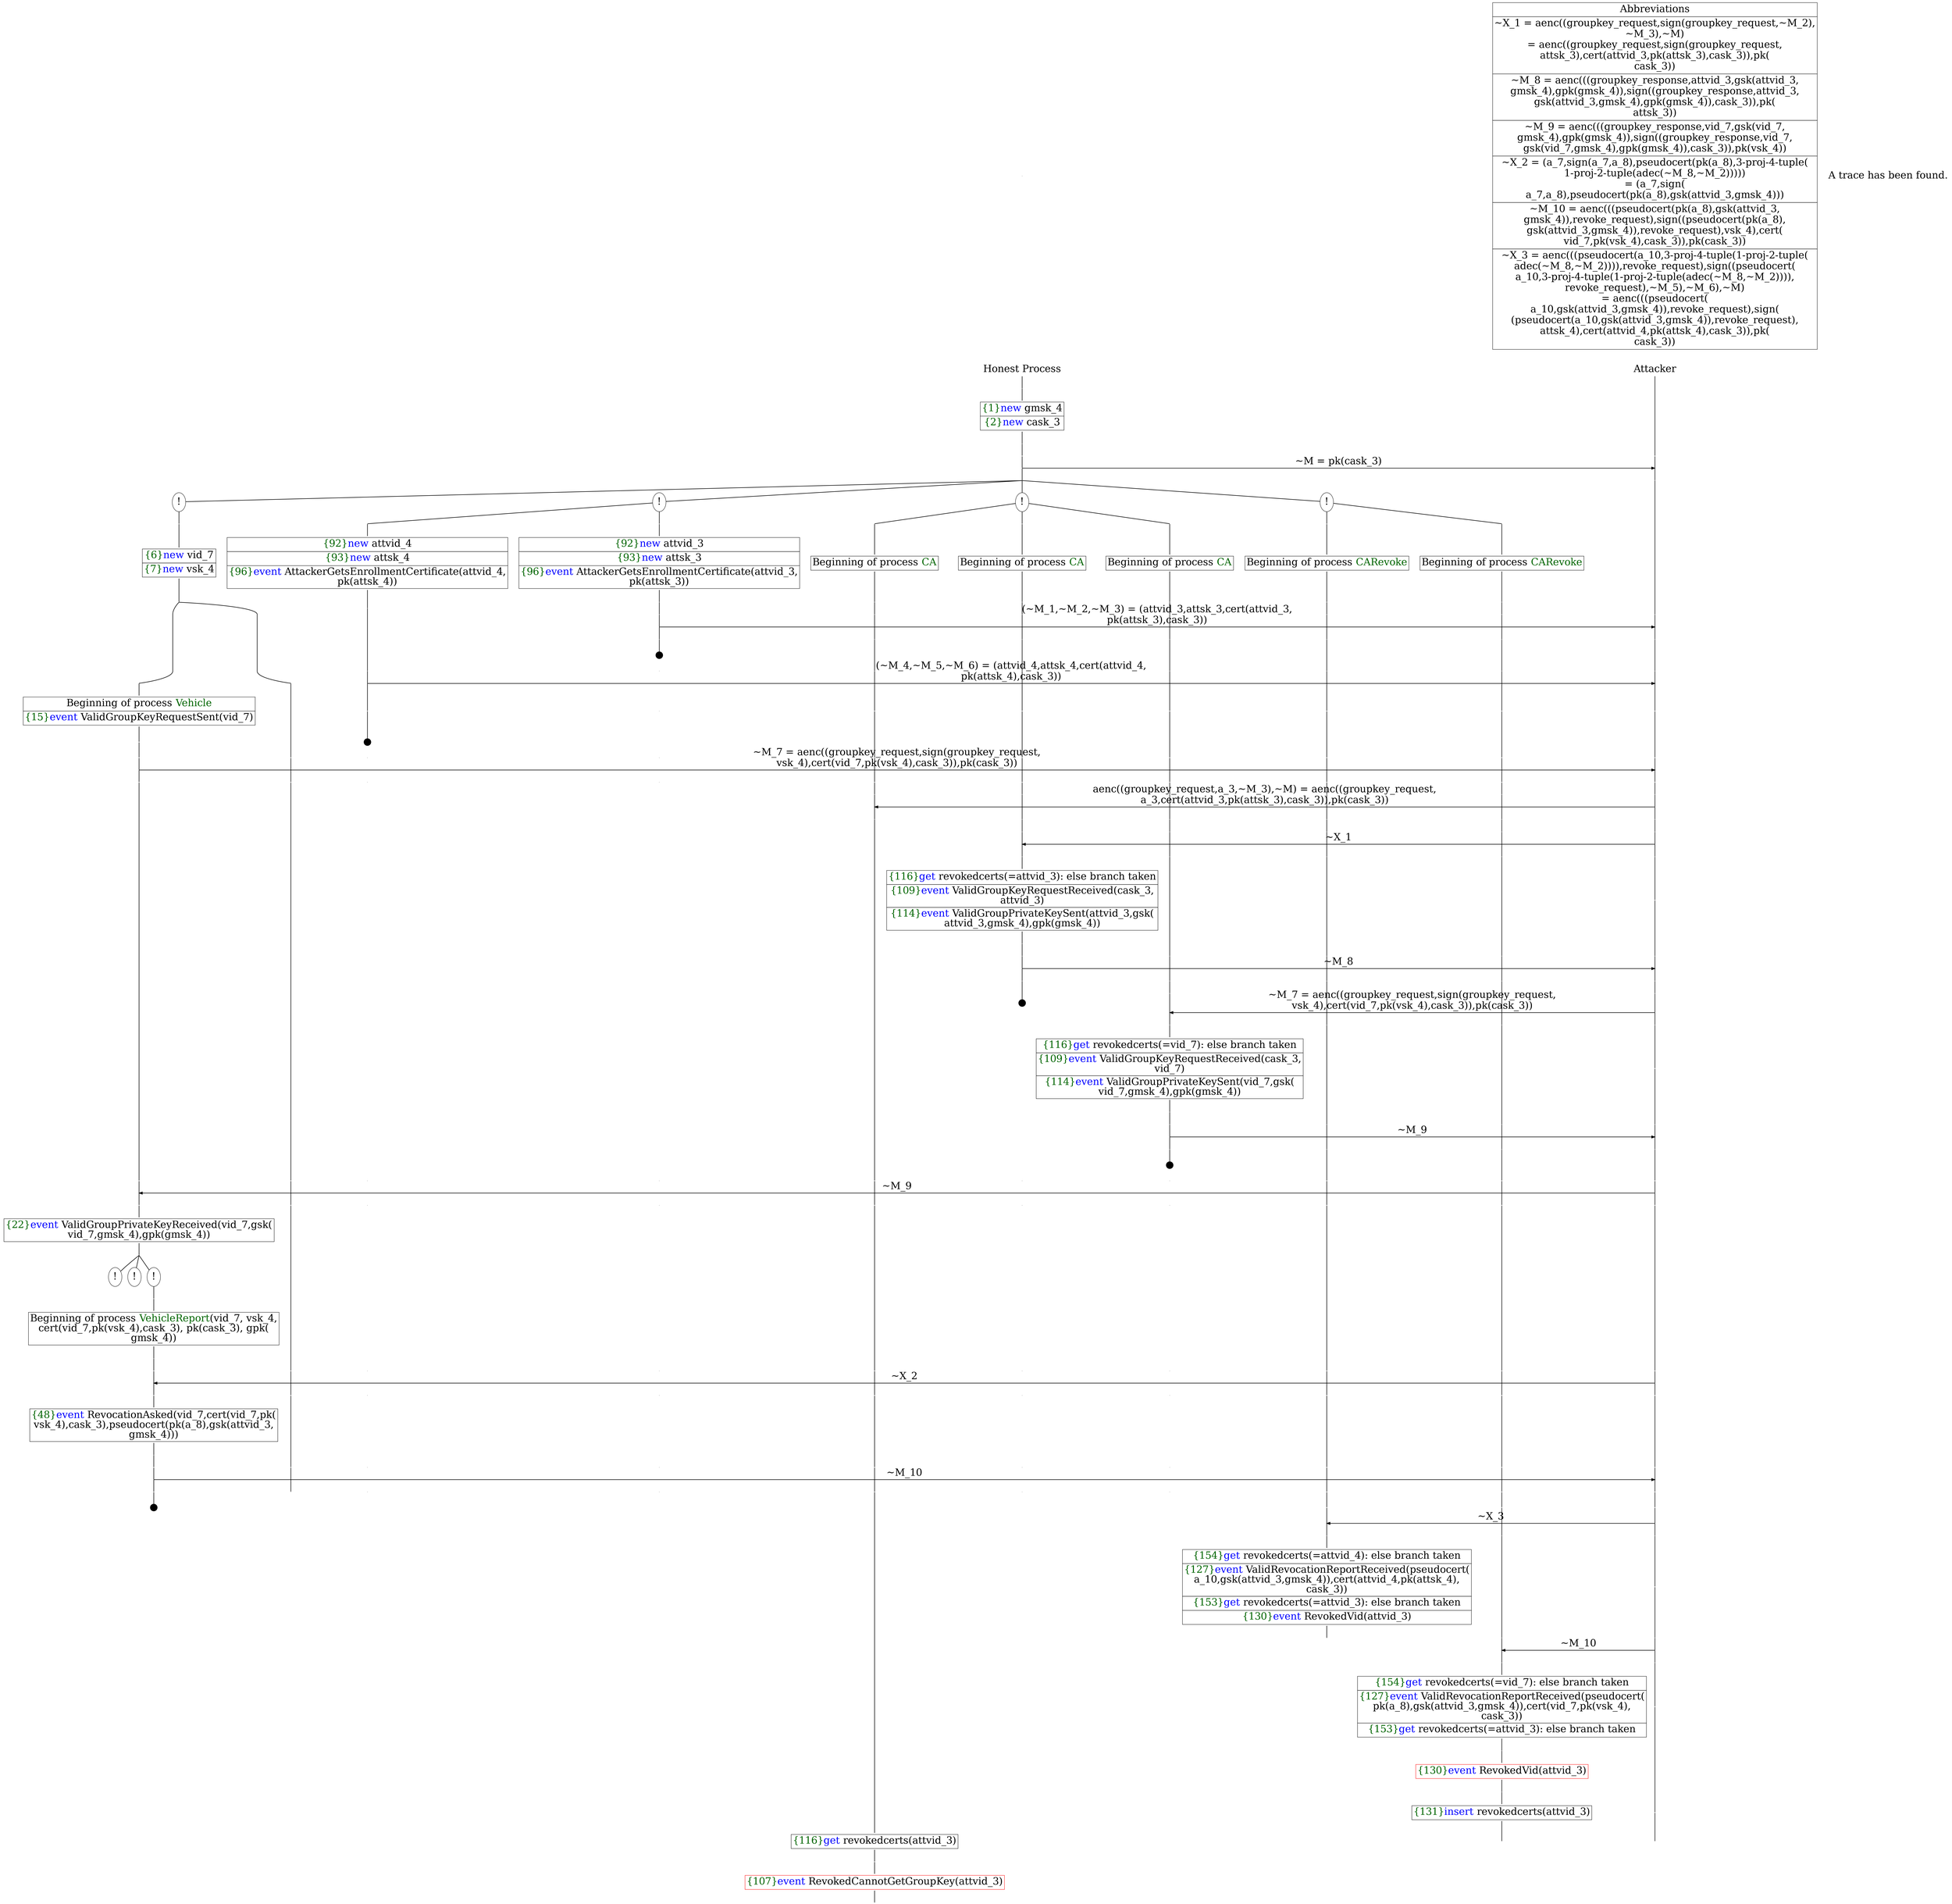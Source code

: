 digraph {
graph [ordering = out]
edge [arrowhead = none, penwidth = 1.6, fontsize = 30]
node [shape = point, width = 0, height = 0, fontsize = 30]
Trace<br/>
[label = <A trace has been found.<br/>
>, shape = plaintext]
P0__0 [label = "Honest Process", shape = plaintext]
P__0 [label = "Attacker", shape = plaintext]
Trace -> P0__0 [label = "", style = invisible, weight = 100]{rank = same; P0__0 P__0}
P0__0 -> P0__1 [label = <>, weight = 100]
P0__1 -> P0__2 [label = <>, weight = 100]
P0__2 [shape = plaintext, label = <<TABLE BORDER="0" CELLBORDER="1" CELLSPACING="0" CELLPADDING="4"> <TR><TD><FONT COLOR="darkgreen">{1}</FONT><FONT COLOR="blue">new </FONT>gmsk_4</TD></TR><TR><TD><FONT COLOR="darkgreen">{2}</FONT><FONT COLOR="blue">new </FONT>cask_3</TD></TR></TABLE>>]
P0__2 -> P0__3 [label = <>, weight = 100]
P0__3 -> P0__4 [label = <>, weight = 100]
P__0 -> P__1 [label = <>, weight = 100]
{rank = same; P__1 P0__4}
P0__4 -> P0__5 [label = <>, weight = 100]
P__1 -> P__2 [label = <>, weight = 100]
{rank = same; P__2 P0__5}
P0__5 -> P__2 [label = <~M = pk(cask_3)>, arrowhead = normal]
P0__5 -> P0__6 [label = <>, weight = 100]
P__2 -> P__3 [label = <>, weight = 100]
{rank = same; P__3 P0__6}
/*RPar */
P0__6 -> P0_3__6 [label = <>]
P0__6 -> P0_2__6 [label = <>]
P0__6 -> P0_1__6 [label = <>]
P0__6 -> P0_0__6 [label = <>]
P0__6 [label = "", fixedsize = false, width = 0, height = 0, shape = none]
{rank = same; P0_0__6 P0_1__6 P0_2__6 P0_3__6}
P0_0__6 [label = "!", shape = ellipse]
{rank = same; P0_0_1__6 P0_0_0__6}
P0_0_1__6 [label = "", fixedsize = false, width = 0, height = 0, shape = none]
P0_0__6 -> P0_0_1__6 [label = <>]
P0_0_0__6 [label = "", fixedsize = false, width = 0, height = 0, shape = none]
P0_0__6 -> P0_0_0__6 [label = <>]
P0_0_0__6 -> P0_0_0__7 [label = <>, weight = 100]
P0_0_0__7 [shape = plaintext, label = <<TABLE BORDER="0" CELLBORDER="1" CELLSPACING="0" CELLPADDING="4"> <TR><TD>Beginning of process <FONT COLOR="darkgreen">CARevoke</FONT></TD></TR></TABLE>>]
P0_0_0__7 -> P0_0_0__8 [label = <>, weight = 100]
P0_0_1__6 -> P0_0_1__7 [label = <>, weight = 100]
P0_0_1__7 [shape = plaintext, label = <<TABLE BORDER="0" CELLBORDER="1" CELLSPACING="0" CELLPADDING="4"> <TR><TD>Beginning of process <FONT COLOR="darkgreen">CARevoke</FONT></TD></TR></TABLE>>]
P0_0_1__7 -> P0_0_1__8 [label = <>, weight = 100]
P0_1__6 [label = "!", shape = ellipse]
{rank = same; P0_1_2__6 P0_1_1__6 P0_1_0__6}
P0_1_2__6 [label = "", fixedsize = false, width = 0, height = 0, shape = none]
P0_1__6 -> P0_1_2__6 [label = <>]
P0_1_1__6 [label = "", fixedsize = false, width = 0, height = 0, shape = none]
P0_1__6 -> P0_1_1__6 [label = <>]
P0_1_0__6 [label = "", fixedsize = false, width = 0, height = 0, shape = none]
P0_1__6 -> P0_1_0__6 [label = <>]
P0_1_0__6 -> P0_1_0__7 [label = <>, weight = 100]
P0_1_0__7 [shape = plaintext, label = <<TABLE BORDER="0" CELLBORDER="1" CELLSPACING="0" CELLPADDING="4"> <TR><TD>Beginning of process <FONT COLOR="darkgreen">CA</FONT></TD></TR></TABLE>>]
P0_1_0__7 -> P0_1_0__8 [label = <>, weight = 100]
P0_1_1__6 -> P0_1_1__7 [label = <>, weight = 100]
P0_1_1__7 [shape = plaintext, label = <<TABLE BORDER="0" CELLBORDER="1" CELLSPACING="0" CELLPADDING="4"> <TR><TD>Beginning of process <FONT COLOR="darkgreen">CA</FONT></TD></TR></TABLE>>]
P0_1_1__7 -> P0_1_1__8 [label = <>, weight = 100]
P0_1_2__6 -> P0_1_2__7 [label = <>, weight = 100]
P0_1_2__7 [shape = plaintext, label = <<TABLE BORDER="0" CELLBORDER="1" CELLSPACING="0" CELLPADDING="4"> <TR><TD>Beginning of process <FONT COLOR="darkgreen">CA</FONT></TD></TR></TABLE>>]
P0_1_2__7 -> P0_1_2__8 [label = <>, weight = 100]
P0_2__6 [label = "!", shape = ellipse]
{rank = same; P0_2_1__6 P0_2_0__6}
P0_2_1__6 [label = "", fixedsize = false, width = 0, height = 0, shape = none]
P0_2__6 -> P0_2_1__6 [label = <>]
P0_2_0__6 [label = "", fixedsize = false, width = 0, height = 0, shape = none]
P0_2__6 -> P0_2_0__6 [label = <>]
P0_2_0__6 -> P0_2_0__7 [label = <>, weight = 100]
P0_2_0__7 [shape = plaintext, label = <<TABLE BORDER="0" CELLBORDER="1" CELLSPACING="0" CELLPADDING="4"> <TR><TD><FONT COLOR="darkgreen">{92}</FONT><FONT COLOR="blue">new </FONT>attvid_3</TD></TR><TR><TD><FONT COLOR="darkgreen">{93}</FONT><FONT COLOR="blue">new </FONT>attsk_3</TD></TR><TR><TD><FONT COLOR="darkgreen">{96}</FONT><FONT COLOR="blue">event</FONT> AttackerGetsEnrollmentCertificate(attvid_3,<br/>
pk(attsk_3))</TD></TR></TABLE>>]
P0_2_0__7 -> P0_2_0__8 [label = <>, weight = 100]
P0_2_0__8 -> P0_2_0__9 [label = <>, weight = 100]
P0_1_2__8 -> P0_1_2__9 [label = <>, weight = 100]
P0_1_1__8 -> P0_1_1__9 [label = <>, weight = 100]
P0_1_0__8 -> P0_1_0__9 [label = <>, weight = 100]
P0_0_1__8 -> P0_0_1__9 [label = <>, weight = 100]
P0_0_0__8 -> P0_0_0__9 [label = <>, weight = 100]
P__3 -> P__4 [label = <>, weight = 100]
{rank = same; P__4 P0_0_0__9 P0_0_1__9 P0_1_0__9 P0_1_1__9 P0_1_2__9 P0_2_0__9}
P0_2_0__9 -> P0_2_0__10 [label = <>, weight = 100]
P__4 -> P__5 [label = <>, weight = 100]
{rank = same; P__5 P0_2_0__10}
P0_2_0__10 -> P__5 [label = <(~M_1,~M_2,~M_3) = (attvid_3,attsk_3,cert(attvid_3,<br/>
pk(attsk_3),cask_3))>, arrowhead = normal]
P0_2_0__10 -> P0_2_0__11 [label = <>, weight = 100]
P0_1_2__9 -> P0_1_2__10 [label = <>, weight = 100]
P0_1_1__9 -> P0_1_1__10 [label = <>, weight = 100]
P0_1_0__9 -> P0_1_0__10 [label = <>, weight = 100]
P0_0_1__9 -> P0_0_1__10 [label = <>, weight = 100]
P0_0_0__9 -> P0_0_0__10 [label = <>, weight = 100]
P__5 -> P__6 [label = <>, weight = 100]
{rank = same; P__6 P0_0_0__10 P0_0_1__10 P0_1_0__10 P0_1_1__10 P0_1_2__10 P0_2_0__11}
P0_2_0__12 [label = "", width = 0.3, height = 0.3]
P0_2_0__11 -> P0_2_0__12 [label = <>, weight = 100]
P0_2_1__6 -> P0_2_1__7 [label = <>, weight = 100]
P0_2_1__7 [shape = plaintext, label = <<TABLE BORDER="0" CELLBORDER="1" CELLSPACING="0" CELLPADDING="4"> <TR><TD><FONT COLOR="darkgreen">{92}</FONT><FONT COLOR="blue">new </FONT>attvid_4</TD></TR><TR><TD><FONT COLOR="darkgreen">{93}</FONT><FONT COLOR="blue">new </FONT>attsk_4</TD></TR><TR><TD><FONT COLOR="darkgreen">{96}</FONT><FONT COLOR="blue">event</FONT> AttackerGetsEnrollmentCertificate(attvid_4,<br/>
pk(attsk_4))</TD></TR></TABLE>>]
P0_2_1__7 -> P0_2_1__8 [label = <>, weight = 100]
P0_2_1__8 -> P0_2_1__9 [label = <>, weight = 100]
P0_2_0__13 [label = "", style = invisible]
P0_2_0__12 -> P0_2_0__13 [label = <>, weight = 100, style = invisible]
P0_1_2__10 -> P0_1_2__11 [label = <>, weight = 100]
P0_1_1__10 -> P0_1_1__11 [label = <>, weight = 100]
P0_1_0__10 -> P0_1_0__11 [label = <>, weight = 100]
P0_0_1__10 -> P0_0_1__11 [label = <>, weight = 100]
P0_0_0__10 -> P0_0_0__11 [label = <>, weight = 100]
P__6 -> P__7 [label = <>, weight = 100]
{rank = same; P__7 P0_0_0__11 P0_0_1__11 P0_1_0__11 P0_1_1__11 P0_1_2__11 P0_2_0__13 P0_2_1__9}
P0_2_1__9 -> P0_2_1__10 [label = <>, weight = 100]
P__7 -> P__8 [label = <>, weight = 100]
{rank = same; P__8 P0_2_1__10}
P0_2_1__10 -> P__8 [label = <(~M_4,~M_5,~M_6) = (attvid_4,attsk_4,cert(attvid_4,<br/>
pk(attsk_4),cask_3))>, arrowhead = normal]
P0_2_1__10 -> P0_2_1__11 [label = <>, weight = 100]
P0_2_0__14 [label = "", style = invisible]
P0_2_0__13 -> P0_2_0__14 [label = <>, weight = 100, style = invisible]
P0_1_2__11 -> P0_1_2__12 [label = <>, weight = 100]
P0_1_1__11 -> P0_1_1__12 [label = <>, weight = 100]
P0_1_0__11 -> P0_1_0__12 [label = <>, weight = 100]
P0_0_1__11 -> P0_0_1__12 [label = <>, weight = 100]
P0_0_0__11 -> P0_0_0__12 [label = <>, weight = 100]
P__8 -> P__9 [label = <>, weight = 100]
{rank = same; P__9 P0_0_0__12 P0_0_1__12 P0_1_0__12 P0_1_1__12 P0_1_2__12 P0_2_0__14 P0_2_1__11}
P0_2_1__12 [label = "", width = 0.3, height = 0.3]
P0_2_1__11 -> P0_2_1__12 [label = <>, weight = 100]
P0_3__6 [label = "!", shape = ellipse]
P0_3_0__6 [label = "", fixedsize = false, width = 0, height = 0, shape = none]
P0_3__6 -> P0_3_0__6 [label = <>, weight = 100]
P0_3_0__6 -> P0_3_0__7 [label = <>, weight = 100]
P0_3_0__7 [shape = plaintext, label = <<TABLE BORDER="0" CELLBORDER="1" CELLSPACING="0" CELLPADDING="4"> <TR><TD><FONT COLOR="darkgreen">{6}</FONT><FONT COLOR="blue">new </FONT>vid_7</TD></TR><TR><TD><FONT COLOR="darkgreen">{7}</FONT><FONT COLOR="blue">new </FONT>vsk_4</TD></TR></TABLE>>]
P0_3_0__7 -> P0_3_0__8 [label = <>, weight = 100]
/*RPar */
P0_3_0__8 -> P0_3_0_1__8 [label = <>]
P0_3_0__8 -> P0_3_0_0__8 [label = <>]
P0_3_0__8 [label = "", fixedsize = false, width = 0, height = 0, shape = none]
{rank = same; P0_3_0_0__8 P0_3_0_1__8}
P0_3_0_1__8 -> P0_3_0_1__9 [label = <>, weight = 100]
P0_3_0_1__9 [shape = plaintext, label = <<TABLE BORDER="0" CELLBORDER="1" CELLSPACING="0" CELLPADDING="4"> <TR><TD>Beginning of process <FONT COLOR="darkgreen">Vehicle</FONT></TD></TR><TR><TD><FONT COLOR="darkgreen">{15}</FONT><FONT COLOR="blue">event</FONT> ValidGroupKeyRequestSent(vid_7)</TD></TR></TABLE>>]
P0_3_0_1__9 -> P0_3_0_1__10 [label = <>, weight = 100]
P0_3_0_1__10 -> P0_3_0_1__11 [label = <>, weight = 100]
P0_3_0_0__8 -> P0_3_0_0__9 [label = <>, weight = 100]
P0_2_1__13 [label = "", style = invisible]
P0_2_1__12 -> P0_2_1__13 [label = <>, weight = 100, style = invisible]
P0_2_0__15 [label = "", style = invisible]
P0_2_0__14 -> P0_2_0__15 [label = <>, weight = 100, style = invisible]
P0_1_2__12 -> P0_1_2__13 [label = <>, weight = 100]
P0_1_1__12 -> P0_1_1__13 [label = <>, weight = 100]
P0_1_0__12 -> P0_1_0__13 [label = <>, weight = 100]
P0_0_1__12 -> P0_0_1__13 [label = <>, weight = 100]
P0_0_0__12 -> P0_0_0__13 [label = <>, weight = 100]
P__9 -> P__10 [label = <>, weight = 100]
{rank = same; P__10 P0_0_0__13 P0_0_1__13 P0_1_0__13 P0_1_1__13 P0_1_2__13 P0_2_0__15 P0_2_1__13 P0_3_0_0__9 P0_3_0_1__11}
P0_3_0_1__11 -> P0_3_0_1__12 [label = <>, weight = 100]
P__10 -> P__11 [label = <>, weight = 100]
{rank = same; P__11 P0_3_0_1__12}
P0_3_0_1__12 -> P__11 [label = <~M_7 = aenc((groupkey_request,sign(groupkey_request,<br/>
vsk_4),cert(vid_7,pk(vsk_4),cask_3)),pk(cask_3))>, arrowhead = normal]
P0_3_0_1__12 -> P0_3_0_1__13 [label = <>, weight = 100]
P0_3_0_0__9 -> P0_3_0_0__10 [label = <>, weight = 100]
P0_2_1__14 [label = "", style = invisible]
P0_2_1__13 -> P0_2_1__14 [label = <>, weight = 100, style = invisible]
P0_2_0__16 [label = "", style = invisible]
P0_2_0__15 -> P0_2_0__16 [label = <>, weight = 100, style = invisible]
P0_1_2__13 -> P0_1_2__14 [label = <>, weight = 100]
P0_1_1__13 -> P0_1_1__14 [label = <>, weight = 100]
P0_1_0__13 -> P0_1_0__14 [label = <>, weight = 100]
P0_0_1__13 -> P0_0_1__14 [label = <>, weight = 100]
P0_0_0__13 -> P0_0_0__14 [label = <>, weight = 100]
P__11 -> P__12 [label = <>, weight = 100]
{rank = same; P__12 P0_0_0__14 P0_0_1__14 P0_1_0__14 P0_1_1__14 P0_1_2__14 P0_2_0__16 P0_2_1__14 P0_3_0_0__10 P0_3_0_1__13}
P0_1_2__14 -> P0_1_2__15 [label = <>, weight = 100]
P0_1_1__14 -> P0_1_1__15 [label = <>, weight = 100]
P0_1_0__14 -> P0_1_0__15 [label = <>, weight = 100]
P0_0_1__14 -> P0_0_1__15 [label = <>, weight = 100]
P0_0_0__14 -> P0_0_0__15 [label = <>, weight = 100]
P__12 -> P__13 [label = <>, weight = 100]
{rank = same; P__13 P0_0_0__15 P0_0_1__15 P0_1_0__15 P0_1_1__15 P0_1_2__15}
P0_1_2__15 -> P0_1_2__16 [label = <>, weight = 100]
P__13 -> P__14 [label = <>, weight = 100]
{rank = same; P__14 P0_1_2__16}
P0_1_2__16 -> P__14 [label = <aenc((groupkey_request,a_3,~M_3),~M) = aenc((groupkey_request,<br/>
a_3,cert(attvid_3,pk(attsk_3),cask_3)),pk(cask_3))>, dir = back, arrowhead = normal]
P0_1_2__16 -> P0_1_2__17 [label = <>, weight = 100]
P0_1_1__15 -> P0_1_1__16 [label = <>, weight = 100]
P0_1_0__15 -> P0_1_0__16 [label = <>, weight = 100]
P0_0_1__15 -> P0_0_1__16 [label = <>, weight = 100]
P0_0_0__15 -> P0_0_0__16 [label = <>, weight = 100]
P__14 -> P__15 [label = <>, weight = 100]
{rank = same; P__15 P0_0_0__16 P0_0_1__16 P0_1_0__16 P0_1_1__16 P0_1_2__17}
P0_1_1__16 -> P0_1_1__17 [label = <>, weight = 100]
P0_1_0__16 -> P0_1_0__17 [label = <>, weight = 100]
P0_0_1__16 -> P0_0_1__17 [label = <>, weight = 100]
P0_0_0__16 -> P0_0_0__17 [label = <>, weight = 100]
P__15 -> P__16 [label = <>, weight = 100]
{rank = same; P__16 P0_0_0__17 P0_0_1__17 P0_1_0__17 P0_1_1__17}
P0_1_1__17 -> P0_1_1__18 [label = <>, weight = 100]
P__16 -> P__17 [label = <>, weight = 100]
{rank = same; P__17 P0_1_1__18}
P0_1_1__18 -> P__17 [label = <~X_1>, dir = back, arrowhead = normal]
P0_1_1__18 -> P0_1_1__19 [label = <>, weight = 100]
P0_1_0__17 -> P0_1_0__18 [label = <>, weight = 100]
P0_0_1__17 -> P0_0_1__18 [label = <>, weight = 100]
P0_0_0__17 -> P0_0_0__18 [label = <>, weight = 100]
P__17 -> P__18 [label = <>, weight = 100]
{rank = same; P__18 P0_0_0__18 P0_0_1__18 P0_1_0__18 P0_1_1__19}
P0_1_1__19 -> P0_1_1__20 [label = <>, weight = 100]
P0_1_1__20 [shape = plaintext, label = <<TABLE BORDER="0" CELLBORDER="1" CELLSPACING="0" CELLPADDING="4"> <TR><TD><FONT COLOR="darkgreen">{116}</FONT><FONT COLOR="blue">get</FONT> revokedcerts(=attvid_3): else branch taken<br/>
</TD></TR><TR><TD><FONT COLOR="darkgreen">{109}</FONT><FONT COLOR="blue">event</FONT> ValidGroupKeyRequestReceived(cask_3,<br/>
attvid_3)</TD></TR><TR><TD><FONT COLOR="darkgreen">{114}</FONT><FONT COLOR="blue">event</FONT> ValidGroupPrivateKeySent(attvid_3,gsk(<br/>
attvid_3,gmsk_4),gpk(gmsk_4))</TD></TR></TABLE>>]
P0_1_1__20 -> P0_1_1__21 [label = <>, weight = 100]
P__18 -> P__19 [label = <>, weight = 100]
{rank = same; P__19 P0_1_1__20}
P0_1_1__21 -> P0_1_1__22 [label = <>, weight = 100]
P0_1_0__18 -> P0_1_0__19 [label = <>, weight = 100]
P0_0_1__18 -> P0_0_1__19 [label = <>, weight = 100]
P0_0_0__18 -> P0_0_0__19 [label = <>, weight = 100]
P__19 -> P__20 [label = <>, weight = 100]
{rank = same; P__20 P0_0_0__19 P0_0_1__19 P0_1_0__19 P0_1_1__22}
P0_1_1__22 -> P0_1_1__23 [label = <>, weight = 100]
P__20 -> P__21 [label = <>, weight = 100]
{rank = same; P__21 P0_1_1__23}
P0_1_1__23 -> P__21 [label = <~M_8>, arrowhead = normal]
P0_1_1__23 -> P0_1_1__24 [label = <>, weight = 100]
P0_1_0__19 -> P0_1_0__20 [label = <>, weight = 100]
P0_0_1__19 -> P0_0_1__20 [label = <>, weight = 100]
P0_0_0__19 -> P0_0_0__20 [label = <>, weight = 100]
P__21 -> P__22 [label = <>, weight = 100]
{rank = same; P__22 P0_0_0__20 P0_0_1__20 P0_1_0__20 P0_1_1__24}
P0_1_1__25 [label = "", width = 0.3, height = 0.3]
P0_1_1__24 -> P0_1_1__25 [label = <>, weight = 100]
P0_1_0__20 -> P0_1_0__21 [label = <>, weight = 100]
P0_0_1__20 -> P0_0_1__21 [label = <>, weight = 100]
P0_0_0__20 -> P0_0_0__21 [label = <>, weight = 100]
P__22 -> P__23 [label = <>, weight = 100]
{rank = same; P__23 P0_0_0__21 P0_0_1__21 P0_1_0__21}
P0_1_0__21 -> P0_1_0__22 [label = <>, weight = 100]
P__23 -> P__24 [label = <>, weight = 100]
{rank = same; P__24 P0_1_0__22}
P0_1_0__22 -> P__24 [label = <~M_7 = aenc((groupkey_request,sign(groupkey_request,<br/>
vsk_4),cert(vid_7,pk(vsk_4),cask_3)),pk(cask_3))>, dir = back, arrowhead = normal]
P0_1_0__22 -> P0_1_0__23 [label = <>, weight = 100]
P0_0_1__21 -> P0_0_1__22 [label = <>, weight = 100]
P0_0_0__21 -> P0_0_0__22 [label = <>, weight = 100]
P__24 -> P__25 [label = <>, weight = 100]
{rank = same; P__25 P0_0_0__22 P0_0_1__22 P0_1_0__23}
P0_1_0__23 -> P0_1_0__24 [label = <>, weight = 100]
P0_1_0__24 [shape = plaintext, label = <<TABLE BORDER="0" CELLBORDER="1" CELLSPACING="0" CELLPADDING="4"> <TR><TD><FONT COLOR="darkgreen">{116}</FONT><FONT COLOR="blue">get</FONT> revokedcerts(=vid_7): else branch taken<br/>
</TD></TR><TR><TD><FONT COLOR="darkgreen">{109}</FONT><FONT COLOR="blue">event</FONT> ValidGroupKeyRequestReceived(cask_3,<br/>
vid_7)</TD></TR><TR><TD><FONT COLOR="darkgreen">{114}</FONT><FONT COLOR="blue">event</FONT> ValidGroupPrivateKeySent(vid_7,gsk(<br/>
vid_7,gmsk_4),gpk(gmsk_4))</TD></TR></TABLE>>]
P0_1_0__24 -> P0_1_0__25 [label = <>, weight = 100]
P__25 -> P__26 [label = <>, weight = 100]
{rank = same; P__26 P0_1_0__24}
P0_1_0__25 -> P0_1_0__26 [label = <>, weight = 100]
P0_0_1__22 -> P0_0_1__23 [label = <>, weight = 100]
P0_0_0__22 -> P0_0_0__23 [label = <>, weight = 100]
P__26 -> P__27 [label = <>, weight = 100]
{rank = same; P__27 P0_0_0__23 P0_0_1__23 P0_1_0__26}
P0_1_0__26 -> P0_1_0__27 [label = <>, weight = 100]
P__27 -> P__28 [label = <>, weight = 100]
{rank = same; P__28 P0_1_0__27}
P0_1_0__27 -> P__28 [label = <~M_9>, arrowhead = normal]
P0_1_0__27 -> P0_1_0__28 [label = <>, weight = 100]
P0_0_1__23 -> P0_0_1__24 [label = <>, weight = 100]
P0_0_0__23 -> P0_0_0__24 [label = <>, weight = 100]
P__28 -> P__29 [label = <>, weight = 100]
{rank = same; P__29 P0_0_0__24 P0_0_1__24 P0_1_0__28}
P0_1_0__29 [label = "", width = 0.3, height = 0.3]
P0_1_0__28 -> P0_1_0__29 [label = <>, weight = 100]
P0_3_0_1__13 -> P0_3_0_1__14 [label = <>, weight = 100]
P0_3_0_0__10 -> P0_3_0_0__11 [label = <>, weight = 100]
P0_2_1__15 [label = "", style = invisible]
P0_2_1__14 -> P0_2_1__15 [label = <>, weight = 100, style = invisible]
P0_2_0__17 [label = "", style = invisible]
P0_2_0__16 -> P0_2_0__17 [label = <>, weight = 100, style = invisible]
P0_1_2__17 -> P0_1_2__18 [label = <>, weight = 100]
P0_1_1__26 [label = "", style = invisible]
P0_1_1__25 -> P0_1_1__26 [label = <>, weight = 100, style = invisible]
P0_1_0__30 [label = "", style = invisible]
P0_1_0__29 -> P0_1_0__30 [label = <>, weight = 100, style = invisible]
P0_0_1__24 -> P0_0_1__25 [label = <>, weight = 100]
P0_0_0__24 -> P0_0_0__25 [label = <>, weight = 100]
P__29 -> P__30 [label = <>, weight = 100]
{rank = same; P__30 P0_0_0__25 P0_0_1__25 P0_1_0__30 P0_1_1__26 P0_1_2__18 P0_2_0__17 P0_2_1__15 P0_3_0_0__11 P0_3_0_1__14}
P0_3_0_1__14 -> P0_3_0_1__15 [label = <>, weight = 100]
P__30 -> P__31 [label = <>, weight = 100]
{rank = same; P__31 P0_3_0_1__15}
P0_3_0_1__15 -> P__31 [label = <~M_9>, dir = back, arrowhead = normal]
P0_3_0_1__15 -> P0_3_0_1__16 [label = <>, weight = 100]
P0_3_0_0__11 -> P0_3_0_0__12 [label = <>, weight = 100]
P0_2_1__16 [label = "", style = invisible]
P0_2_1__15 -> P0_2_1__16 [label = <>, weight = 100, style = invisible]
P0_2_0__18 [label = "", style = invisible]
P0_2_0__17 -> P0_2_0__18 [label = <>, weight = 100, style = invisible]
P0_1_2__18 -> P0_1_2__19 [label = <>, weight = 100]
P0_1_1__27 [label = "", style = invisible]
P0_1_1__26 -> P0_1_1__27 [label = <>, weight = 100, style = invisible]
P0_1_0__31 [label = "", style = invisible]
P0_1_0__30 -> P0_1_0__31 [label = <>, weight = 100, style = invisible]
P0_0_1__25 -> P0_0_1__26 [label = <>, weight = 100]
P0_0_0__25 -> P0_0_0__26 [label = <>, weight = 100]
P__31 -> P__32 [label = <>, weight = 100]
{rank = same; P__32 P0_0_0__26 P0_0_1__26 P0_1_0__31 P0_1_1__27 P0_1_2__19 P0_2_0__18 P0_2_1__16 P0_3_0_0__12 P0_3_0_1__16}
P0_3_0_1__16 -> P0_3_0_1__17 [label = <>, weight = 100]
P0_3_0_1__17 [shape = plaintext, label = <<TABLE BORDER="0" CELLBORDER="1" CELLSPACING="0" CELLPADDING="4"> <TR><TD><FONT COLOR="darkgreen">{22}</FONT><FONT COLOR="blue">event</FONT> ValidGroupPrivateKeyReceived(vid_7,gsk(<br/>
vid_7,gmsk_4),gpk(gmsk_4))</TD></TR></TABLE>>]
P0_3_0_1__17 -> P0_3_0_1__18 [label = <>, weight = 100]
/*RPar */
P0_3_0_1__18 -> P0_3_0_1_2__18 [label = <>]
P0_3_0_1__18 -> P0_3_0_1_1__18 [label = <>]
P0_3_0_1__18 -> P0_3_0_1_0__18 [label = <>]
P0_3_0_1__18 [label = "", fixedsize = false, width = 0, height = 0, shape = none]
{rank = same; P0_3_0_1_0__18 P0_3_0_1_1__18 P0_3_0_1_2__18}
P0_3_0_1_0__18 [label = "!", shape = ellipse]
P0_3_0_1_0_0__18 [label = "", fixedsize = false, width = 0, height = 0, shape = none]
P0_3_0_1_0__18 -> P0_3_0_1_0_0__18 [label = <>, weight = 100]
P0_3_0_1_0_0__18 -> P0_3_0_1_0_0__19 [label = <>, weight = 100]
P0_3_0_1_0_0__19 [shape = plaintext, label = <<TABLE BORDER="0" CELLBORDER="1" CELLSPACING="0" CELLPADDING="4"> <TR><TD>Beginning of process <FONT COLOR="darkgreen">VehicleReport</FONT>(vid_7, vsk_4,<br/>
cert(vid_7,pk(vsk_4),cask_3), pk(cask_3), gpk(<br/>
gmsk_4))</TD></TR></TABLE>>]
P0_3_0_1_0_0__19 -> P0_3_0_1_0_0__20 [label = <>, weight = 100]
P0_3_0_1_1__18 [label = "!", shape = ellipse]
P0_3_0_1_2__18 [label = "!", shape = ellipse]
P0_3_0_1_0_0__20 -> P0_3_0_1_0_0__21 [label = <>, weight = 100]
P0_3_0_0__12 -> P0_3_0_0__13 [label = <>, weight = 100]
P0_2_1__17 [label = "", style = invisible]
P0_2_1__16 -> P0_2_1__17 [label = <>, weight = 100, style = invisible]
P0_2_0__19 [label = "", style = invisible]
P0_2_0__18 -> P0_2_0__19 [label = <>, weight = 100, style = invisible]
P0_1_2__19 -> P0_1_2__20 [label = <>, weight = 100]
P0_1_1__28 [label = "", style = invisible]
P0_1_1__27 -> P0_1_1__28 [label = <>, weight = 100, style = invisible]
P0_1_0__32 [label = "", style = invisible]
P0_1_0__31 -> P0_1_0__32 [label = <>, weight = 100, style = invisible]
P0_0_1__26 -> P0_0_1__27 [label = <>, weight = 100]
P0_0_0__26 -> P0_0_0__27 [label = <>, weight = 100]
P__32 -> P__33 [label = <>, weight = 100]
{rank = same; P__33 P0_0_0__27 P0_0_1__27 P0_1_0__32 P0_1_1__28 P0_1_2__20 P0_2_0__19 P0_2_1__17 P0_3_0_0__13 P0_3_0_1_0_0__21}
P0_3_0_1_0_0__21 -> P0_3_0_1_0_0__22 [label = <>, weight = 100]
P__33 -> P__34 [label = <>, weight = 100]
{rank = same; P__34 P0_3_0_1_0_0__22}
P0_3_0_1_0_0__22 -> P__34 [label = <~X_2>, dir = back, arrowhead = normal]
P0_3_0_1_0_0__22 -> P0_3_0_1_0_0__23 [label = <>, weight = 100]
P0_3_0_0__13 -> P0_3_0_0__14 [label = <>, weight = 100]
P0_2_1__18 [label = "", style = invisible]
P0_2_1__17 -> P0_2_1__18 [label = <>, weight = 100, style = invisible]
P0_2_0__20 [label = "", style = invisible]
P0_2_0__19 -> P0_2_0__20 [label = <>, weight = 100, style = invisible]
P0_1_2__20 -> P0_1_2__21 [label = <>, weight = 100]
P0_1_1__29 [label = "", style = invisible]
P0_1_1__28 -> P0_1_1__29 [label = <>, weight = 100, style = invisible]
P0_1_0__33 [label = "", style = invisible]
P0_1_0__32 -> P0_1_0__33 [label = <>, weight = 100, style = invisible]
P0_0_1__27 -> P0_0_1__28 [label = <>, weight = 100]
P0_0_0__27 -> P0_0_0__28 [label = <>, weight = 100]
P__34 -> P__35 [label = <>, weight = 100]
{rank = same; P__35 P0_0_0__28 P0_0_1__28 P0_1_0__33 P0_1_1__29 P0_1_2__21 P0_2_0__20 P0_2_1__18 P0_3_0_0__14 P0_3_0_1_0_0__23}
P0_3_0_1_0_0__23 -> P0_3_0_1_0_0__24 [label = <>, weight = 100]
P0_3_0_1_0_0__24 [shape = plaintext, label = <<TABLE BORDER="0" CELLBORDER="1" CELLSPACING="0" CELLPADDING="4"> <TR><TD><FONT COLOR="darkgreen">{48}</FONT><FONT COLOR="blue">event</FONT> RevocationAsked(vid_7,cert(vid_7,pk(<br/>
vsk_4),cask_3),pseudocert(pk(a_8),gsk(attvid_3,<br/>
gmsk_4)))</TD></TR></TABLE>>]
P0_3_0_1_0_0__24 -> P0_3_0_1_0_0__25 [label = <>, weight = 100]
P0_3_0_1_0_0__25 -> P0_3_0_1_0_0__26 [label = <>, weight = 100]
P0_3_0_0__14 -> P0_3_0_0__15 [label = <>, weight = 100]
P0_2_1__19 [label = "", style = invisible]
P0_2_1__18 -> P0_2_1__19 [label = <>, weight = 100, style = invisible]
P0_2_0__21 [label = "", style = invisible]
P0_2_0__20 -> P0_2_0__21 [label = <>, weight = 100, style = invisible]
P0_1_2__21 -> P0_1_2__22 [label = <>, weight = 100]
P0_1_1__30 [label = "", style = invisible]
P0_1_1__29 -> P0_1_1__30 [label = <>, weight = 100, style = invisible]
P0_1_0__34 [label = "", style = invisible]
P0_1_0__33 -> P0_1_0__34 [label = <>, weight = 100, style = invisible]
P0_0_1__28 -> P0_0_1__29 [label = <>, weight = 100]
P0_0_0__28 -> P0_0_0__29 [label = <>, weight = 100]
P__35 -> P__36 [label = <>, weight = 100]
{rank = same; P__36 P0_0_0__29 P0_0_1__29 P0_1_0__34 P0_1_1__30 P0_1_2__22 P0_2_0__21 P0_2_1__19 P0_3_0_0__15 P0_3_0_1_0_0__26}
P0_3_0_1_0_0__26 -> P0_3_0_1_0_0__27 [label = <>, weight = 100]
P__36 -> P__37 [label = <>, weight = 100]
{rank = same; P__37 P0_3_0_1_0_0__27}
P0_3_0_1_0_0__27 -> P__37 [label = <~M_10>, arrowhead = normal]
P0_3_0_1_0_0__27 -> P0_3_0_1_0_0__28 [label = <>, weight = 100]
P0_3_0_0__15 -> P0_3_0_0__16 [label = <>, weight = 100]
P0_2_1__20 [label = "", style = invisible]
P0_2_1__19 -> P0_2_1__20 [label = <>, weight = 100, style = invisible]
P0_2_0__22 [label = "", style = invisible]
P0_2_0__21 -> P0_2_0__22 [label = <>, weight = 100, style = invisible]
P0_1_2__22 -> P0_1_2__23 [label = <>, weight = 100]
P0_1_1__31 [label = "", style = invisible]
P0_1_1__30 -> P0_1_1__31 [label = <>, weight = 100, style = invisible]
P0_1_0__35 [label = "", style = invisible]
P0_1_0__34 -> P0_1_0__35 [label = <>, weight = 100, style = invisible]
P0_0_1__29 -> P0_0_1__30 [label = <>, weight = 100]
P0_0_0__29 -> P0_0_0__30 [label = <>, weight = 100]
P__37 -> P__38 [label = <>, weight = 100]
{rank = same; P__38 P0_0_0__30 P0_0_1__30 P0_1_0__35 P0_1_1__31 P0_1_2__23 P0_2_0__22 P0_2_1__20 P0_3_0_0__16 P0_3_0_1_0_0__28}
P0_3_0_1_0_0__29 [label = "", width = 0.3, height = 0.3]
P0_3_0_1_0_0__28 -> P0_3_0_1_0_0__29 [label = <>, weight = 100]
P0_0_1__30 -> P0_0_1__31 [label = <>, weight = 100]
P0_0_0__30 -> P0_0_0__31 [label = <>, weight = 100]
P__38 -> P__39 [label = <>, weight = 100]
{rank = same; P__39 P0_0_0__31 P0_0_1__31}
P0_0_1__31 -> P0_0_1__32 [label = <>, weight = 100]
P__39 -> P__40 [label = <>, weight = 100]
{rank = same; P__40 P0_0_1__32}
P0_0_1__32 -> P__40 [label = <~X_3>, dir = back, arrowhead = normal]
P0_0_1__32 -> P0_0_1__33 [label = <>, weight = 100]
P0_0_0__31 -> P0_0_0__32 [label = <>, weight = 100]
P__40 -> P__41 [label = <>, weight = 100]
{rank = same; P__41 P0_0_0__32 P0_0_1__33}
P0_0_1__33 -> P0_0_1__34 [label = <>, weight = 100]
P0_0_1__34 [shape = plaintext, label = <<TABLE BORDER="0" CELLBORDER="1" CELLSPACING="0" CELLPADDING="4"> <TR><TD><FONT COLOR="darkgreen">{154}</FONT><FONT COLOR="blue">get</FONT> revokedcerts(=attvid_4): else branch taken<br/>
</TD></TR><TR><TD><FONT COLOR="darkgreen">{127}</FONT><FONT COLOR="blue">event</FONT> ValidRevocationReportReceived(pseudocert(<br/>
a_10,gsk(attvid_3,gmsk_4)),cert(attvid_4,pk(attsk_4),<br/>
cask_3))</TD></TR><TR><TD><FONT COLOR="darkgreen">{153}</FONT><FONT COLOR="blue">get</FONT> revokedcerts(=attvid_3): else branch taken<br/>
</TD></TR><TR><TD><FONT COLOR="darkgreen">{130}</FONT><FONT COLOR="blue">event</FONT> RevokedVid(attvid_3)</TD></TR></TABLE>>]
P0_0_1__34 -> P0_0_1__35 [label = <>, weight = 100]
P__41 -> P__42 [label = <>, weight = 100]
{rank = same; P__42 P0_0_1__34}
P0_0_0__32 -> P0_0_0__33 [label = <>, weight = 100]
P__42 -> P__43 [label = <>, weight = 100]
{rank = same; P__43 P0_0_0__33}
P0_0_0__33 -> P0_0_0__34 [label = <>, weight = 100]
P__43 -> P__44 [label = <>, weight = 100]
{rank = same; P__44 P0_0_0__34}
P0_0_0__34 -> P__44 [label = <~M_10>, dir = back, arrowhead = normal]
P0_0_0__34 -> P0_0_0__35 [label = <>, weight = 100]
P__44 -> P__45 [label = <>, weight = 100]
{rank = same; P__45 P0_0_0__35}
P0_0_0__35 -> P0_0_0__36 [label = <>, weight = 100]
P0_0_0__36 [shape = plaintext, label = <<TABLE BORDER="0" CELLBORDER="1" CELLSPACING="0" CELLPADDING="4"> <TR><TD><FONT COLOR="darkgreen">{154}</FONT><FONT COLOR="blue">get</FONT> revokedcerts(=vid_7): else branch taken<br/>
</TD></TR><TR><TD><FONT COLOR="darkgreen">{127}</FONT><FONT COLOR="blue">event</FONT> ValidRevocationReportReceived(pseudocert(<br/>
pk(a_8),gsk(attvid_3,gmsk_4)),cert(vid_7,pk(vsk_4),<br/>
cask_3))</TD></TR><TR><TD><FONT COLOR="darkgreen">{153}</FONT><FONT COLOR="blue">get</FONT> revokedcerts(=attvid_3): else branch taken<br/>
</TD></TR></TABLE>>]
P0_0_0__36 -> P0_0_0__37 [label = <>, weight = 100]
P__45 -> P__46 [label = <>, weight = 100]
{rank = same; P__46 P0_0_0__36}
P0_0_0__37 -> P0_0_0__38 [label = <>, weight = 100]
P0_0_0__38 [color = red, shape = plaintext, label = <<TABLE BORDER="0" CELLBORDER="1" CELLSPACING="0" CELLPADDING="4"> <TR><TD><FONT COLOR="darkgreen">{130}</FONT><FONT COLOR="blue">event</FONT> RevokedVid(attvid_3)</TD></TR></TABLE>>]
P0_0_0__38 -> P0_0_0__39 [label = <>, weight = 100]
P0_0_0__39 -> P0_0_0__40 [label = <>, weight = 100]
P0_0_0__40 [shape = plaintext, label = <<TABLE BORDER="0" CELLBORDER="1" CELLSPACING="0" CELLPADDING="4"> <TR><TD><FONT COLOR="darkgreen">{131}</FONT><FONT COLOR="blue">insert </FONT>revokedcerts(attvid_3)</TD></TR></TABLE>>]
P0_0_0__40 -> P0_0_0__41 [label = <>, weight = 100]
P__46 -> P__47 [label = <>, weight = 100]
{rank = same; P__47 P0_0_0__40}
P0_1_2__23 -> P0_1_2__24 [label = <>, weight = 100]
P0_1_2__24 [shape = plaintext, label = <<TABLE BORDER="0" CELLBORDER="1" CELLSPACING="0" CELLPADDING="4"> <TR><TD><FONT COLOR="darkgreen">{116}</FONT><FONT COLOR="blue">get </FONT>revokedcerts(attvid_3)</TD></TR></TABLE>>]
P0_1_2__24 -> P0_1_2__25 [label = <>, weight = 100]
P__47 -> P__48 [label = <>, weight = 100]
{rank = same; P__48 P0_1_2__24}
P0_1_2__25 -> P0_1_2__26 [label = <>, weight = 100]
P0_1_2__26 [color = red, shape = plaintext, label = <<TABLE BORDER="0" CELLBORDER="1" CELLSPACING="0" CELLPADDING="4"> <TR><TD><FONT COLOR="darkgreen">{107}</FONT><FONT COLOR="blue">event</FONT> RevokedCannotGetGroupKey(attvid_3)</TD></TR></TABLE>>]
P0_1_2__26 -> P0_1_2__27 [label = <>, weight = 100]
Abbrev [shape = plaintext, label = <<TABLE BORDER="0" CELLBORDER="1" CELLSPACING="0" CELLPADDING="4"><TR> <TD> Abbreviations </TD></TR><TR><TD>~X_1 = aenc((groupkey_request,sign(groupkey_request,~M_2),<br/>
~M_3),~M)<br/>
= aenc((groupkey_request,sign(groupkey_request,<br/>
attsk_3),cert(attvid_3,pk(attsk_3),cask_3)),pk(<br/>
cask_3))</TD></TR><TR><TD>~M_8 = aenc(((groupkey_response,attvid_3,gsk(attvid_3,<br/>
gmsk_4),gpk(gmsk_4)),sign((groupkey_response,attvid_3,<br/>
gsk(attvid_3,gmsk_4),gpk(gmsk_4)),cask_3)),pk(<br/>
attsk_3))</TD></TR><TR><TD>~M_9 = aenc(((groupkey_response,vid_7,gsk(vid_7,<br/>
gmsk_4),gpk(gmsk_4)),sign((groupkey_response,vid_7,<br/>
gsk(vid_7,gmsk_4),gpk(gmsk_4)),cask_3)),pk(vsk_4))</TD></TR><TR><TD>~X_2 = (a_7,sign(a_7,a_8),pseudocert(pk(a_8),3-proj-4-tuple(<br/>
1-proj-2-tuple(adec(~M_8,~M_2)))))<br/>
= (a_7,sign(<br/>
a_7,a_8),pseudocert(pk(a_8),gsk(attvid_3,gmsk_4)))</TD></TR><TR><TD>~M_10 = aenc(((pseudocert(pk(a_8),gsk(attvid_3,<br/>
gmsk_4)),revoke_request),sign((pseudocert(pk(a_8),<br/>
gsk(attvid_3,gmsk_4)),revoke_request),vsk_4),cert(<br/>
vid_7,pk(vsk_4),cask_3)),pk(cask_3))</TD></TR><TR><TD>~X_3 = aenc(((pseudocert(a_10,3-proj-4-tuple(1-proj-2-tuple(<br/>
adec(~M_8,~M_2)))),revoke_request),sign((pseudocert(<br/>
a_10,3-proj-4-tuple(1-proj-2-tuple(adec(~M_8,~M_2)))),<br/>
revoke_request),~M_5),~M_6),~M)<br/>
= aenc(((pseudocert(<br/>
a_10,gsk(attvid_3,gmsk_4)),revoke_request),sign(<br/>
(pseudocert(a_10,gsk(attvid_3,gmsk_4)),revoke_request),<br/>
attsk_4),cert(attvid_4,pk(attsk_4),cask_3)),pk(<br/>
cask_3))</TD></TR></TABLE>>]Abbrev -> P__0 [style = invisible, weight =100]}